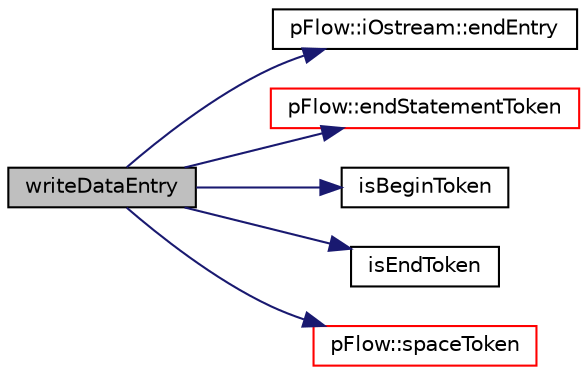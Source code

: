 digraph "writeDataEntry"
{
 // LATEX_PDF_SIZE
  edge [fontname="Helvetica",fontsize="10",labelfontname="Helvetica",labelfontsize="10"];
  node [fontname="Helvetica",fontsize="10",shape=record];
  rankdir="LR";
  Node1 [label="writeDataEntry",height=0.2,width=0.4,color="black", fillcolor="grey75", style="filled", fontcolor="black",tooltip="write dataEntry to stream"];
  Node1 -> Node2 [color="midnightblue",fontsize="10",style="solid",fontname="Helvetica"];
  Node2 [label="pFlow::iOstream::endEntry",height=0.2,width=0.4,color="black", fillcolor="white", style="filled",URL="$classpFlow_1_1iOstream.html#a2ddd99bc2797e644b86f74dd1c176f4a",tooltip="Write end entry (';') followed by newline."];
  Node1 -> Node3 [color="midnightblue",fontsize="10",style="solid",fontname="Helvetica"];
  Node3 [label="pFlow::endStatementToken",height=0.2,width=0.4,color="red", fillcolor="white", style="filled",URL="$namespacepFlow.html#a8c6bd0c60160c712f4f4a4b00e48183f",tooltip=" "];
  Node1 -> Node6 [color="midnightblue",fontsize="10",style="solid",fontname="Helvetica"];
  Node6 [label="isBeginToken",height=0.2,width=0.4,color="black", fillcolor="white", style="filled",URL="$helperTstream_8hpp.html#af05c433191cc653e68d17345d392acf8",tooltip=" "];
  Node1 -> Node7 [color="midnightblue",fontsize="10",style="solid",fontname="Helvetica"];
  Node7 [label="isEndToken",height=0.2,width=0.4,color="black", fillcolor="white", style="filled",URL="$helperTstream_8hpp.html#ab25086a03d5bdef146887d8720c647fd",tooltip=" "];
  Node1 -> Node8 [color="midnightblue",fontsize="10",style="solid",fontname="Helvetica"];
  Node8 [label="pFlow::spaceToken",height=0.2,width=0.4,color="red", fillcolor="white", style="filled",URL="$namespacepFlow.html#ae66fd475dd6c1c6611e9451b715e6a77",tooltip=" "];
}
